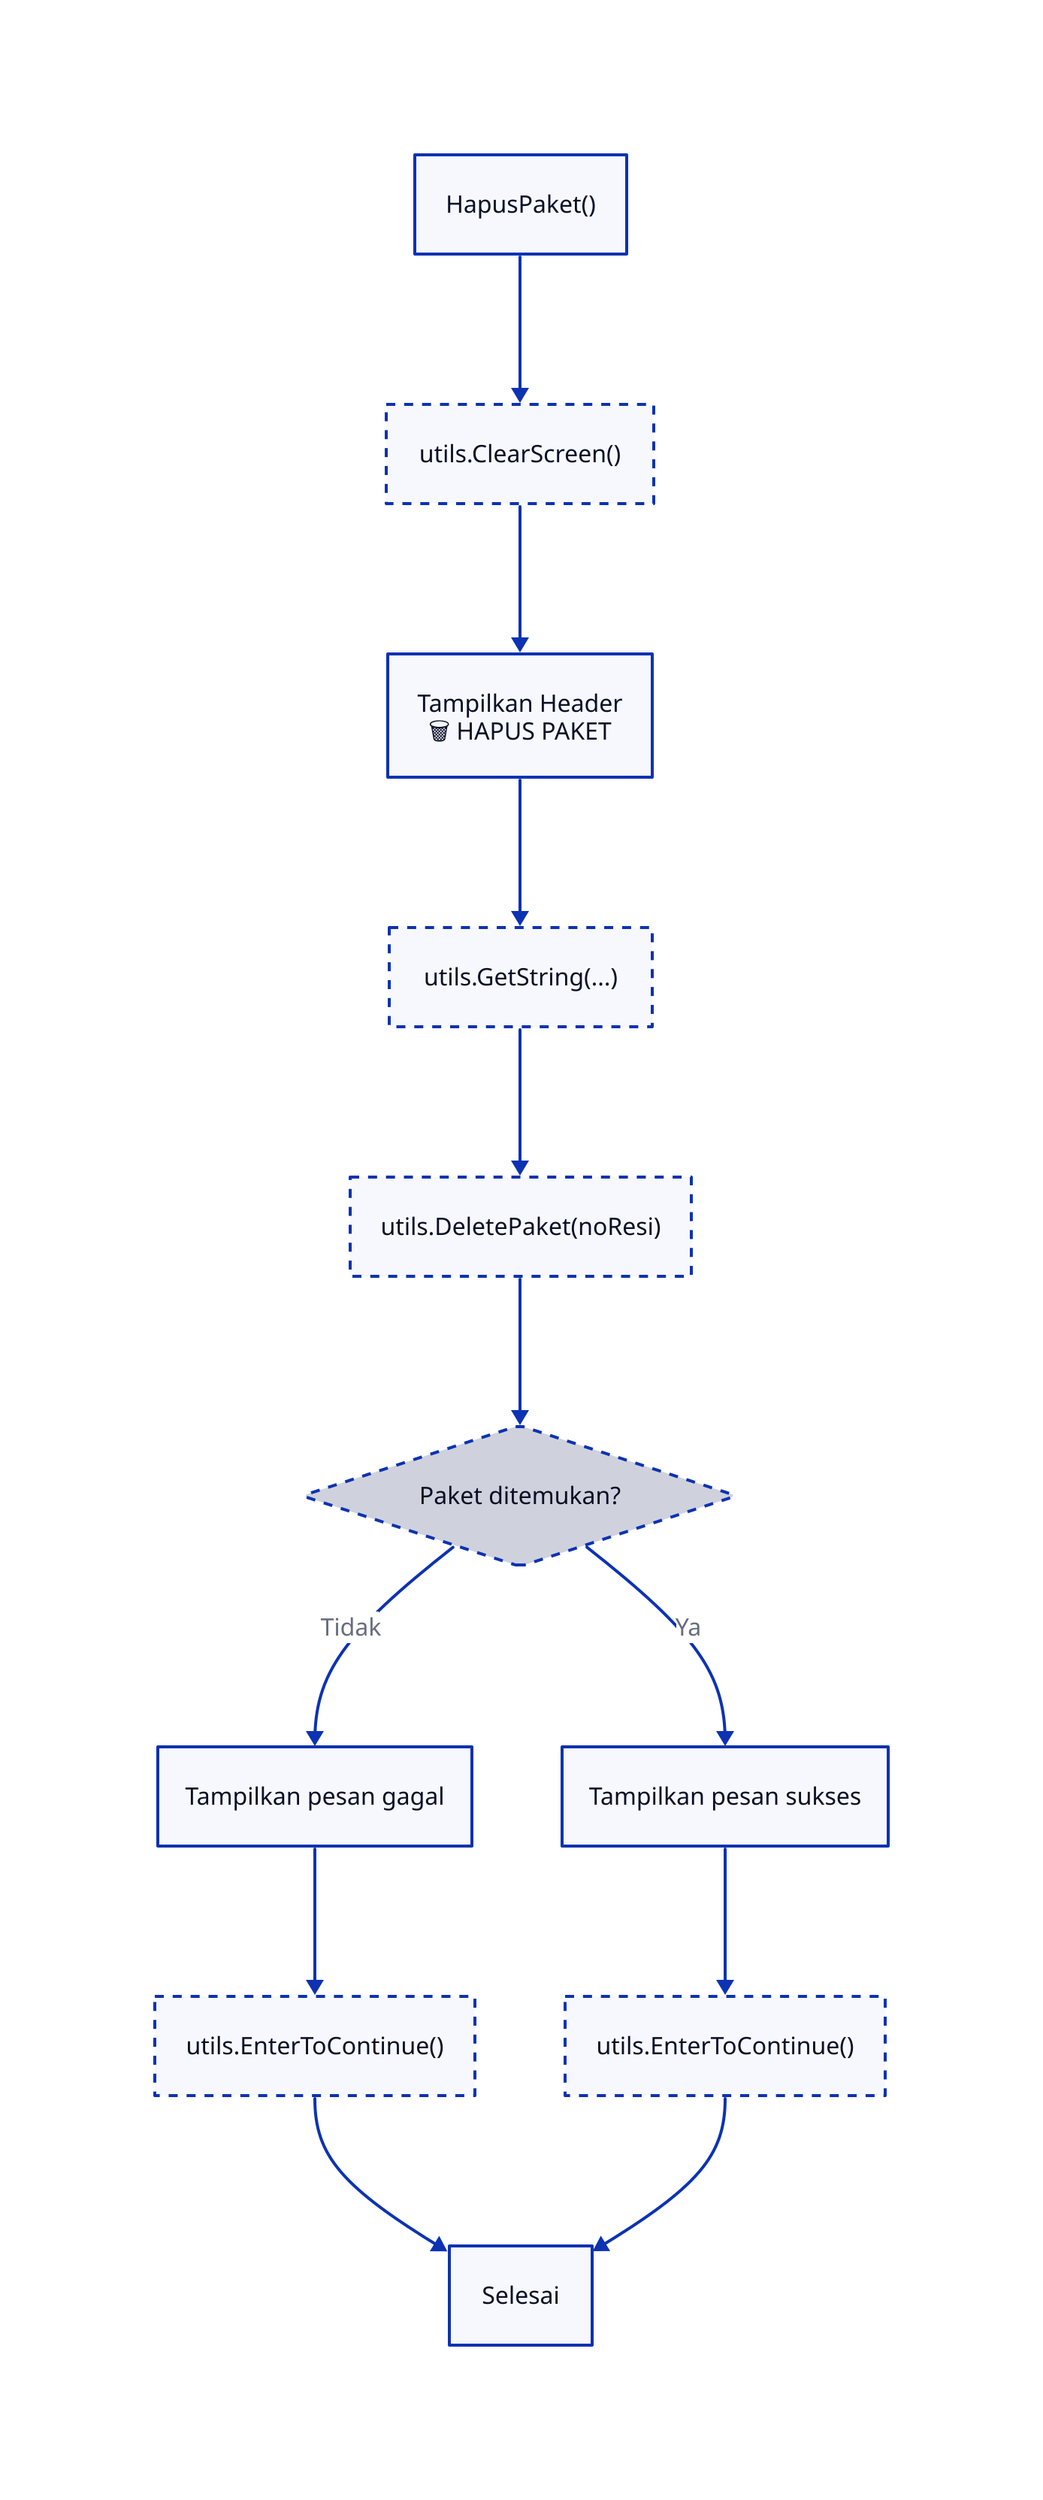 style: {
  stroke-width: 2
}

Start: {
  label: "HapusPaket()"
  shape: rectangle
}

ClearScreen: {
  label: "utils.ClearScreen()"
  shape: rectangle
  style: {
    stroke-dash: 3
  }
}

Header: {
  label: "Tampilkan Header\n🗑️  HAPUS PAKET"
  shape: rectangle
}

GetNoResi: {
  label: "utils.GetString(...)"
  shape: rectangle
  style: {
    stroke-dash: 3
  }
}

DeletePaket: {
  label: "utils.DeletePaket(noResi)"
  shape: rectangle
  style: {
    stroke-dash: 3
  }
}

CheckDelete: {
  label: "Paket ditemukan?"
  shape: diamond
  style: {
    stroke-dash: 3
  }
}

NotFound: {
  label: "Tampilkan pesan gagal"
  shape: rectangle
}

EnterFail: {
  label: "utils.EnterToContinue()"
  shape: rectangle
  style: {
    stroke-dash: 3
  }
}

Success: {
  label: "Tampilkan pesan sukses"
  shape: rectangle
}

EnterSuccess: {
  label: "utils.EnterToContinue()"
  shape: rectangle
  style: {
    stroke-dash: 3
  }
}

End: {
  label: "Selesai"
  shape: rectangle
}

Start -> ClearScreen -> Header -> GetNoResi -> DeletePaket -> CheckDelete
CheckDelete -> NotFound: "Tidak"
CheckDelete -> Success: "Ya"
NotFound -> EnterFail -> End
Success -> EnterSuccess -> End
